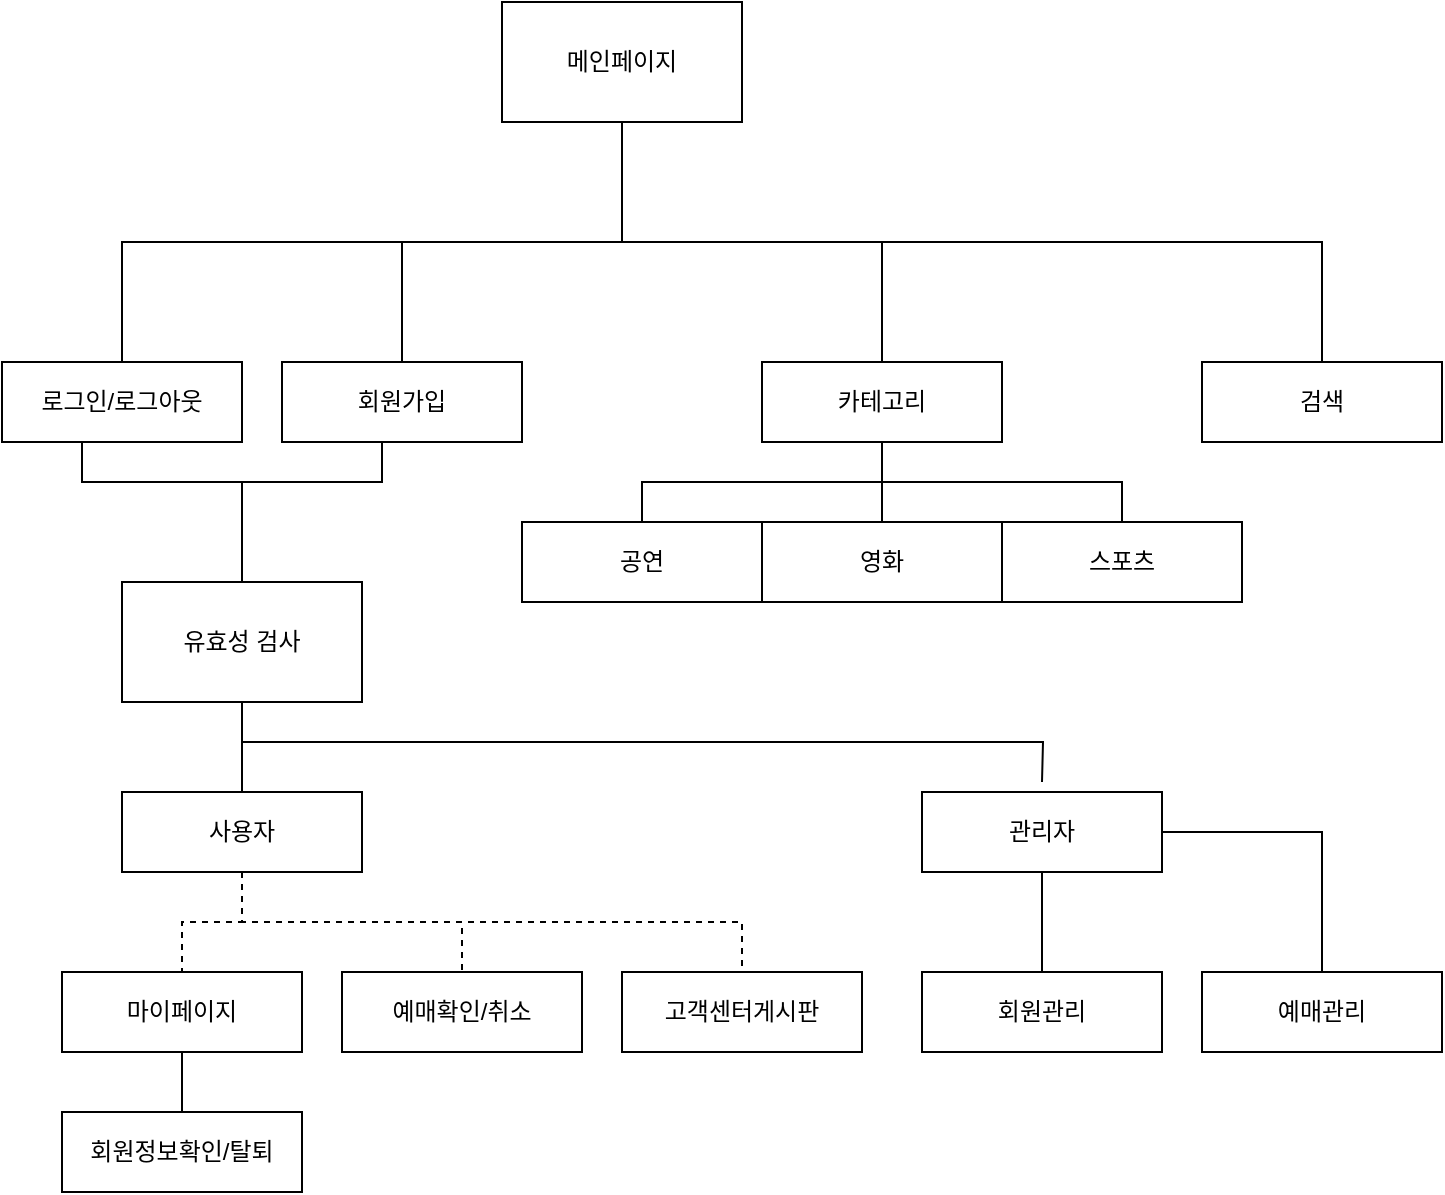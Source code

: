 <mxfile version="21.0.6" type="device"><diagram name="페이지-1" id="RMe5r9YNOGJOH_CDxV07"><mxGraphModel dx="628" dy="800" grid="1" gridSize="10" guides="1" tooltips="1" connect="1" arrows="1" fold="1" page="1" pageScale="1" pageWidth="827" pageHeight="1169" math="0" shadow="0"><root><mxCell id="0"/><mxCell id="1" parent="0"/><mxCell id="S8APnljCU1iWxvCrKXj7-5" style="edgeStyle=orthogonalEdgeStyle;rounded=0;orthogonalLoop=1;jettySize=auto;html=1;exitX=0.5;exitY=1;exitDx=0;exitDy=0;entryX=0.5;entryY=0;entryDx=0;entryDy=0;endArrow=none;endFill=0;" edge="1" parent="1" source="S8APnljCU1iWxvCrKXj7-1" target="S8APnljCU1iWxvCrKXj7-2"><mxGeometry relative="1" as="geometry"/></mxCell><mxCell id="S8APnljCU1iWxvCrKXj7-6" style="edgeStyle=orthogonalEdgeStyle;rounded=0;orthogonalLoop=1;jettySize=auto;html=1;exitX=0.5;exitY=1;exitDx=0;exitDy=0;entryX=0.5;entryY=0;entryDx=0;entryDy=0;endArrow=none;endFill=0;" edge="1" parent="1" source="S8APnljCU1iWxvCrKXj7-1" target="S8APnljCU1iWxvCrKXj7-3"><mxGeometry relative="1" as="geometry"/></mxCell><mxCell id="S8APnljCU1iWxvCrKXj7-18" style="edgeStyle=orthogonalEdgeStyle;rounded=0;orthogonalLoop=1;jettySize=auto;html=1;exitX=0.5;exitY=1;exitDx=0;exitDy=0;endArrow=none;endFill=0;" edge="1" parent="1" source="S8APnljCU1iWxvCrKXj7-1" target="S8APnljCU1iWxvCrKXj7-17"><mxGeometry relative="1" as="geometry"/></mxCell><mxCell id="S8APnljCU1iWxvCrKXj7-45" style="edgeStyle=orthogonalEdgeStyle;rounded=0;orthogonalLoop=1;jettySize=auto;html=1;exitX=0.5;exitY=1;exitDx=0;exitDy=0;entryX=0.5;entryY=0;entryDx=0;entryDy=0;endArrow=none;endFill=0;" edge="1" parent="1" source="S8APnljCU1iWxvCrKXj7-1" target="S8APnljCU1iWxvCrKXj7-44"><mxGeometry relative="1" as="geometry"/></mxCell><mxCell id="S8APnljCU1iWxvCrKXj7-1" value="메인페이지" style="rounded=0;whiteSpace=wrap;html=1;" vertex="1" parent="1"><mxGeometry x="270" y="260" width="120" height="60" as="geometry"/></mxCell><mxCell id="S8APnljCU1iWxvCrKXj7-13" style="edgeStyle=orthogonalEdgeStyle;rounded=0;orthogonalLoop=1;jettySize=auto;html=1;exitX=0.5;exitY=1;exitDx=0;exitDy=0;endArrow=none;endFill=0;" edge="1" parent="1" source="S8APnljCU1iWxvCrKXj7-2"><mxGeometry relative="1" as="geometry"><mxPoint x="140" y="530" as="targetPoint"/><Array as="points"><mxPoint x="60" y="500"/><mxPoint x="140" y="500"/></Array></mxGeometry></mxCell><mxCell id="S8APnljCU1iWxvCrKXj7-2" value="로그인/로그아웃" style="rounded=0;whiteSpace=wrap;html=1;" vertex="1" parent="1"><mxGeometry x="20" y="440" width="120" height="40" as="geometry"/></mxCell><mxCell id="S8APnljCU1iWxvCrKXj7-12" style="edgeStyle=orthogonalEdgeStyle;rounded=0;orthogonalLoop=1;jettySize=auto;html=1;exitX=0.5;exitY=1;exitDx=0;exitDy=0;endArrow=none;endFill=0;" edge="1" parent="1" source="S8APnljCU1iWxvCrKXj7-3" target="S8APnljCU1iWxvCrKXj7-11"><mxGeometry relative="1" as="geometry"><Array as="points"><mxPoint x="210" y="500"/><mxPoint x="140" y="500"/></Array></mxGeometry></mxCell><mxCell id="S8APnljCU1iWxvCrKXj7-3" value="회원가입" style="rounded=0;whiteSpace=wrap;html=1;" vertex="1" parent="1"><mxGeometry x="160" y="440" width="120" height="40" as="geometry"/></mxCell><mxCell id="S8APnljCU1iWxvCrKXj7-16" style="edgeStyle=orthogonalEdgeStyle;rounded=0;orthogonalLoop=1;jettySize=auto;html=1;exitX=0.5;exitY=1;exitDx=0;exitDy=0;endArrow=none;endFill=0;" edge="1" parent="1" source="S8APnljCU1iWxvCrKXj7-11" target="S8APnljCU1iWxvCrKXj7-15"><mxGeometry relative="1" as="geometry"/></mxCell><mxCell id="S8APnljCU1iWxvCrKXj7-39" style="edgeStyle=orthogonalEdgeStyle;rounded=0;orthogonalLoop=1;jettySize=auto;html=1;exitX=0.5;exitY=1;exitDx=0;exitDy=0;endArrow=none;endFill=0;" edge="1" parent="1" source="S8APnljCU1iWxvCrKXj7-11"><mxGeometry relative="1" as="geometry"><mxPoint x="540" y="650" as="targetPoint"/></mxGeometry></mxCell><mxCell id="S8APnljCU1iWxvCrKXj7-11" value="유효성 검사" style="rounded=0;whiteSpace=wrap;html=1;" vertex="1" parent="1"><mxGeometry x="80" y="550" width="120" height="60" as="geometry"/></mxCell><mxCell id="S8APnljCU1iWxvCrKXj7-21" style="edgeStyle=orthogonalEdgeStyle;rounded=0;orthogonalLoop=1;jettySize=auto;html=1;exitX=0.5;exitY=1;exitDx=0;exitDy=0;endArrow=none;endFill=0;dashed=1;" edge="1" parent="1" source="S8APnljCU1iWxvCrKXj7-15" target="S8APnljCU1iWxvCrKXj7-20"><mxGeometry relative="1" as="geometry"/></mxCell><mxCell id="S8APnljCU1iWxvCrKXj7-25" style="edgeStyle=orthogonalEdgeStyle;rounded=0;orthogonalLoop=1;jettySize=auto;html=1;exitX=0.5;exitY=1;exitDx=0;exitDy=0;entryX=0.5;entryY=0;entryDx=0;entryDy=0;endArrow=none;endFill=0;dashed=1;" edge="1" parent="1" source="S8APnljCU1iWxvCrKXj7-15" target="S8APnljCU1iWxvCrKXj7-24"><mxGeometry relative="1" as="geometry"/></mxCell><mxCell id="S8APnljCU1iWxvCrKXj7-29" style="edgeStyle=orthogonalEdgeStyle;rounded=0;orthogonalLoop=1;jettySize=auto;html=1;exitX=0.5;exitY=1;exitDx=0;exitDy=0;entryX=0.5;entryY=0;entryDx=0;entryDy=0;endArrow=none;endFill=0;dashed=1;" edge="1" parent="1" source="S8APnljCU1iWxvCrKXj7-15" target="S8APnljCU1iWxvCrKXj7-22"><mxGeometry relative="1" as="geometry"/></mxCell><mxCell id="S8APnljCU1iWxvCrKXj7-15" value="사용자" style="rounded=0;whiteSpace=wrap;html=1;" vertex="1" parent="1"><mxGeometry x="80" y="655" width="120" height="40" as="geometry"/></mxCell><mxCell id="S8APnljCU1iWxvCrKXj7-34" style="edgeStyle=orthogonalEdgeStyle;rounded=0;orthogonalLoop=1;jettySize=auto;html=1;exitX=0.5;exitY=1;exitDx=0;exitDy=0;entryX=0.5;entryY=0;entryDx=0;entryDy=0;endArrow=none;endFill=0;" edge="1" parent="1" source="S8APnljCU1iWxvCrKXj7-17" target="S8APnljCU1iWxvCrKXj7-33"><mxGeometry relative="1" as="geometry"/></mxCell><mxCell id="S8APnljCU1iWxvCrKXj7-35" style="edgeStyle=orthogonalEdgeStyle;rounded=0;orthogonalLoop=1;jettySize=auto;html=1;exitX=0.5;exitY=1;exitDx=0;exitDy=0;entryX=0.5;entryY=0;entryDx=0;entryDy=0;endArrow=none;endFill=0;" edge="1" parent="1" source="S8APnljCU1iWxvCrKXj7-17" target="S8APnljCU1iWxvCrKXj7-32"><mxGeometry relative="1" as="geometry"/></mxCell><mxCell id="S8APnljCU1iWxvCrKXj7-36" style="edgeStyle=orthogonalEdgeStyle;rounded=0;orthogonalLoop=1;jettySize=auto;html=1;exitX=0.5;exitY=1;exitDx=0;exitDy=0;endArrow=none;endFill=0;" edge="1" parent="1" source="S8APnljCU1iWxvCrKXj7-17" target="S8APnljCU1iWxvCrKXj7-31"><mxGeometry relative="1" as="geometry"/></mxCell><mxCell id="S8APnljCU1iWxvCrKXj7-17" value="카테고리" style="rounded=0;whiteSpace=wrap;html=1;" vertex="1" parent="1"><mxGeometry x="400" y="440" width="120" height="40" as="geometry"/></mxCell><mxCell id="S8APnljCU1iWxvCrKXj7-20" value="예매확인/취소" style="rounded=0;whiteSpace=wrap;html=1;" vertex="1" parent="1"><mxGeometry x="190" y="745" width="120" height="40" as="geometry"/></mxCell><mxCell id="S8APnljCU1iWxvCrKXj7-22" value="고객센터게시판" style="rounded=0;whiteSpace=wrap;html=1;" vertex="1" parent="1"><mxGeometry x="330" y="745" width="120" height="40" as="geometry"/></mxCell><mxCell id="S8APnljCU1iWxvCrKXj7-27" style="edgeStyle=orthogonalEdgeStyle;rounded=0;orthogonalLoop=1;jettySize=auto;html=1;exitX=0.5;exitY=1;exitDx=0;exitDy=0;entryX=0.5;entryY=0;entryDx=0;entryDy=0;endArrow=none;endFill=0;" edge="1" parent="1" source="S8APnljCU1iWxvCrKXj7-24" target="S8APnljCU1iWxvCrKXj7-26"><mxGeometry relative="1" as="geometry"/></mxCell><mxCell id="S8APnljCU1iWxvCrKXj7-24" value="마이페이지" style="rounded=0;whiteSpace=wrap;html=1;" vertex="1" parent="1"><mxGeometry x="50" y="745" width="120" height="40" as="geometry"/></mxCell><mxCell id="S8APnljCU1iWxvCrKXj7-26" value="회원정보확인/탈퇴" style="rounded=0;whiteSpace=wrap;html=1;" vertex="1" parent="1"><mxGeometry x="50" y="815" width="120" height="40" as="geometry"/></mxCell><mxCell id="S8APnljCU1iWxvCrKXj7-40" style="edgeStyle=orthogonalEdgeStyle;rounded=0;orthogonalLoop=1;jettySize=auto;html=1;endArrow=none;endFill=0;" edge="1" parent="1" source="S8APnljCU1iWxvCrKXj7-28" target="S8APnljCU1iWxvCrKXj7-38"><mxGeometry relative="1" as="geometry"/></mxCell><mxCell id="S8APnljCU1iWxvCrKXj7-41" style="edgeStyle=orthogonalEdgeStyle;rounded=0;orthogonalLoop=1;jettySize=auto;html=1;exitX=0.5;exitY=1;exitDx=0;exitDy=0;entryX=0.5;entryY=0;entryDx=0;entryDy=0;endArrow=none;endFill=0;" edge="1" parent="1" source="S8APnljCU1iWxvCrKXj7-28" target="S8APnljCU1iWxvCrKXj7-37"><mxGeometry relative="1" as="geometry"/></mxCell><mxCell id="S8APnljCU1iWxvCrKXj7-28" value="관리자" style="rounded=0;whiteSpace=wrap;html=1;" vertex="1" parent="1"><mxGeometry x="480" y="655" width="120" height="40" as="geometry"/></mxCell><mxCell id="S8APnljCU1iWxvCrKXj7-31" value="스포츠" style="rounded=0;whiteSpace=wrap;html=1;" vertex="1" parent="1"><mxGeometry x="520" y="520" width="120" height="40" as="geometry"/></mxCell><mxCell id="S8APnljCU1iWxvCrKXj7-32" value="영화" style="rounded=0;whiteSpace=wrap;html=1;" vertex="1" parent="1"><mxGeometry x="400" y="520" width="120" height="40" as="geometry"/></mxCell><mxCell id="S8APnljCU1iWxvCrKXj7-33" value="공연" style="rounded=0;whiteSpace=wrap;html=1;" vertex="1" parent="1"><mxGeometry x="280" y="520" width="120" height="40" as="geometry"/></mxCell><mxCell id="S8APnljCU1iWxvCrKXj7-37" value="회원관리" style="rounded=0;whiteSpace=wrap;html=1;" vertex="1" parent="1"><mxGeometry x="480" y="745" width="120" height="40" as="geometry"/></mxCell><mxCell id="S8APnljCU1iWxvCrKXj7-38" value="예매관리" style="rounded=0;whiteSpace=wrap;html=1;" vertex="1" parent="1"><mxGeometry x="620" y="745" width="120" height="40" as="geometry"/></mxCell><mxCell id="S8APnljCU1iWxvCrKXj7-44" value="검색" style="rounded=0;whiteSpace=wrap;html=1;" vertex="1" parent="1"><mxGeometry x="620" y="440" width="120" height="40" as="geometry"/></mxCell></root></mxGraphModel></diagram></mxfile>